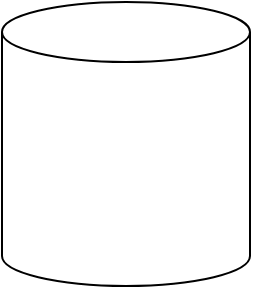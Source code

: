 <mxfile version="21.4.0" type="github">
  <diagram name="Page-1" id="924b6osuM7IrSQhc51IR">
    <mxGraphModel dx="566" dy="544" grid="0" gridSize="10" guides="1" tooltips="1" connect="1" arrows="1" fold="1" page="0" pageScale="1" pageWidth="850" pageHeight="1100" math="0" shadow="0">
      <root>
        <mxCell id="0" />
        <mxCell id="1" parent="0" />
        <mxCell id="m2K4PHodMfruYfJ5sCJ0-1" value="" style="shape=cylinder3;whiteSpace=wrap;html=1;boundedLbl=1;backgroundOutline=1;size=15;fontSize=16;" vertex="1" parent="1">
          <mxGeometry x="114" y="142" width="124" height="142" as="geometry" />
        </mxCell>
      </root>
    </mxGraphModel>
  </diagram>
</mxfile>
